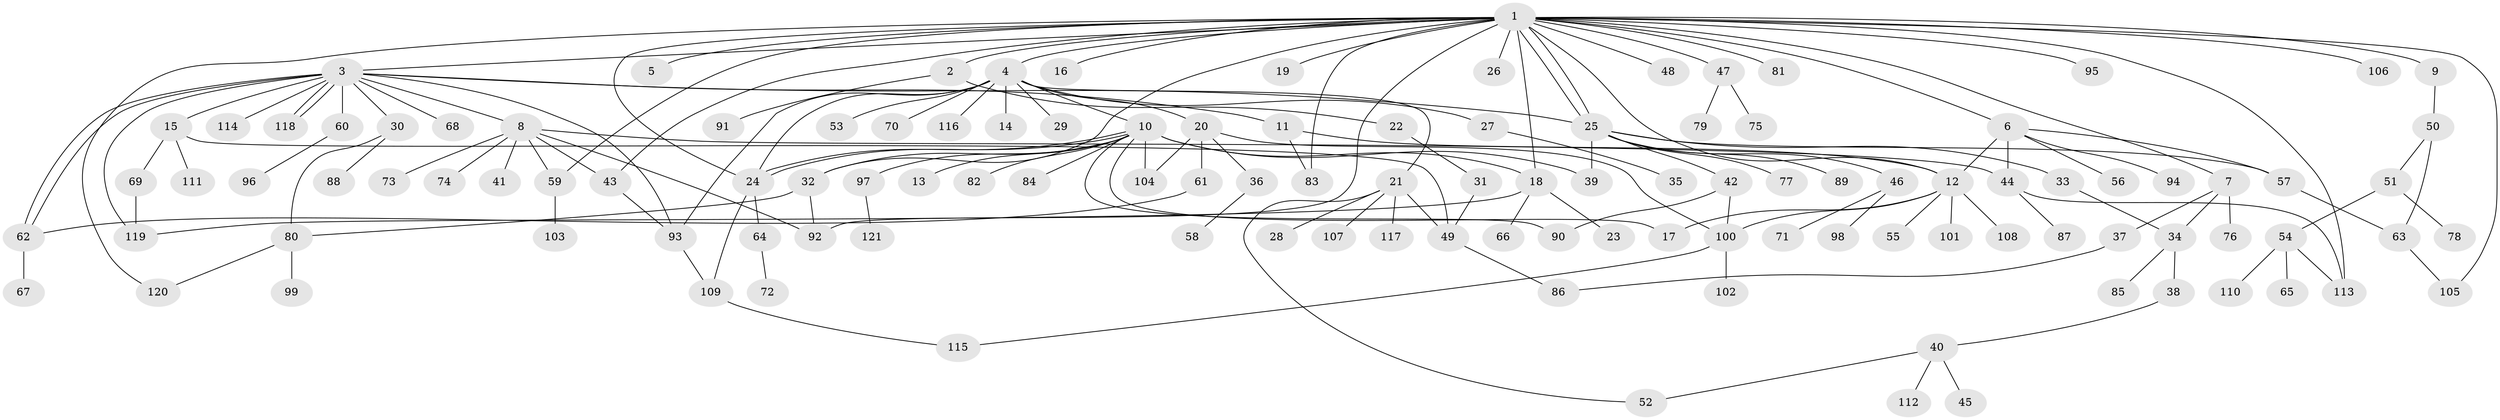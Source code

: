 // Generated by graph-tools (version 1.1) at 2025/01/03/09/25 03:01:44]
// undirected, 121 vertices, 162 edges
graph export_dot {
graph [start="1"]
  node [color=gray90,style=filled];
  1;
  2;
  3;
  4;
  5;
  6;
  7;
  8;
  9;
  10;
  11;
  12;
  13;
  14;
  15;
  16;
  17;
  18;
  19;
  20;
  21;
  22;
  23;
  24;
  25;
  26;
  27;
  28;
  29;
  30;
  31;
  32;
  33;
  34;
  35;
  36;
  37;
  38;
  39;
  40;
  41;
  42;
  43;
  44;
  45;
  46;
  47;
  48;
  49;
  50;
  51;
  52;
  53;
  54;
  55;
  56;
  57;
  58;
  59;
  60;
  61;
  62;
  63;
  64;
  65;
  66;
  67;
  68;
  69;
  70;
  71;
  72;
  73;
  74;
  75;
  76;
  77;
  78;
  79;
  80;
  81;
  82;
  83;
  84;
  85;
  86;
  87;
  88;
  89;
  90;
  91;
  92;
  93;
  94;
  95;
  96;
  97;
  98;
  99;
  100;
  101;
  102;
  103;
  104;
  105;
  106;
  107;
  108;
  109;
  110;
  111;
  112;
  113;
  114;
  115;
  116;
  117;
  118;
  119;
  120;
  121;
  1 -- 2;
  1 -- 3;
  1 -- 4;
  1 -- 5;
  1 -- 6;
  1 -- 7;
  1 -- 9;
  1 -- 12;
  1 -- 16;
  1 -- 18;
  1 -- 19;
  1 -- 24;
  1 -- 25;
  1 -- 25;
  1 -- 26;
  1 -- 32;
  1 -- 43;
  1 -- 47;
  1 -- 48;
  1 -- 59;
  1 -- 81;
  1 -- 83;
  1 -- 92;
  1 -- 95;
  1 -- 105;
  1 -- 106;
  1 -- 113;
  1 -- 120;
  2 -- 22;
  2 -- 91;
  3 -- 8;
  3 -- 11;
  3 -- 15;
  3 -- 25;
  3 -- 30;
  3 -- 60;
  3 -- 62;
  3 -- 62;
  3 -- 68;
  3 -- 93;
  3 -- 114;
  3 -- 118;
  3 -- 118;
  3 -- 119;
  4 -- 10;
  4 -- 14;
  4 -- 20;
  4 -- 21;
  4 -- 24;
  4 -- 27;
  4 -- 29;
  4 -- 53;
  4 -- 70;
  4 -- 93;
  4 -- 116;
  6 -- 12;
  6 -- 44;
  6 -- 56;
  6 -- 57;
  6 -- 94;
  7 -- 34;
  7 -- 37;
  7 -- 76;
  8 -- 41;
  8 -- 43;
  8 -- 44;
  8 -- 59;
  8 -- 73;
  8 -- 74;
  8 -- 92;
  9 -- 50;
  10 -- 13;
  10 -- 17;
  10 -- 18;
  10 -- 24;
  10 -- 24;
  10 -- 32;
  10 -- 39;
  10 -- 82;
  10 -- 84;
  10 -- 90;
  10 -- 97;
  10 -- 104;
  11 -- 12;
  11 -- 83;
  12 -- 17;
  12 -- 55;
  12 -- 100;
  12 -- 101;
  12 -- 108;
  15 -- 49;
  15 -- 69;
  15 -- 111;
  18 -- 23;
  18 -- 66;
  18 -- 119;
  20 -- 36;
  20 -- 61;
  20 -- 100;
  20 -- 104;
  21 -- 28;
  21 -- 49;
  21 -- 52;
  21 -- 107;
  21 -- 117;
  22 -- 31;
  24 -- 64;
  24 -- 109;
  25 -- 33;
  25 -- 39;
  25 -- 42;
  25 -- 46;
  25 -- 57;
  25 -- 77;
  25 -- 89;
  27 -- 35;
  30 -- 80;
  30 -- 88;
  31 -- 49;
  32 -- 80;
  32 -- 92;
  33 -- 34;
  34 -- 38;
  34 -- 85;
  36 -- 58;
  37 -- 86;
  38 -- 40;
  40 -- 45;
  40 -- 52;
  40 -- 112;
  42 -- 90;
  42 -- 100;
  43 -- 93;
  44 -- 87;
  44 -- 113;
  46 -- 71;
  46 -- 98;
  47 -- 75;
  47 -- 79;
  49 -- 86;
  50 -- 51;
  50 -- 63;
  51 -- 54;
  51 -- 78;
  54 -- 65;
  54 -- 110;
  54 -- 113;
  57 -- 63;
  59 -- 103;
  60 -- 96;
  61 -- 62;
  62 -- 67;
  63 -- 105;
  64 -- 72;
  69 -- 119;
  80 -- 99;
  80 -- 120;
  93 -- 109;
  97 -- 121;
  100 -- 102;
  100 -- 115;
  109 -- 115;
}
